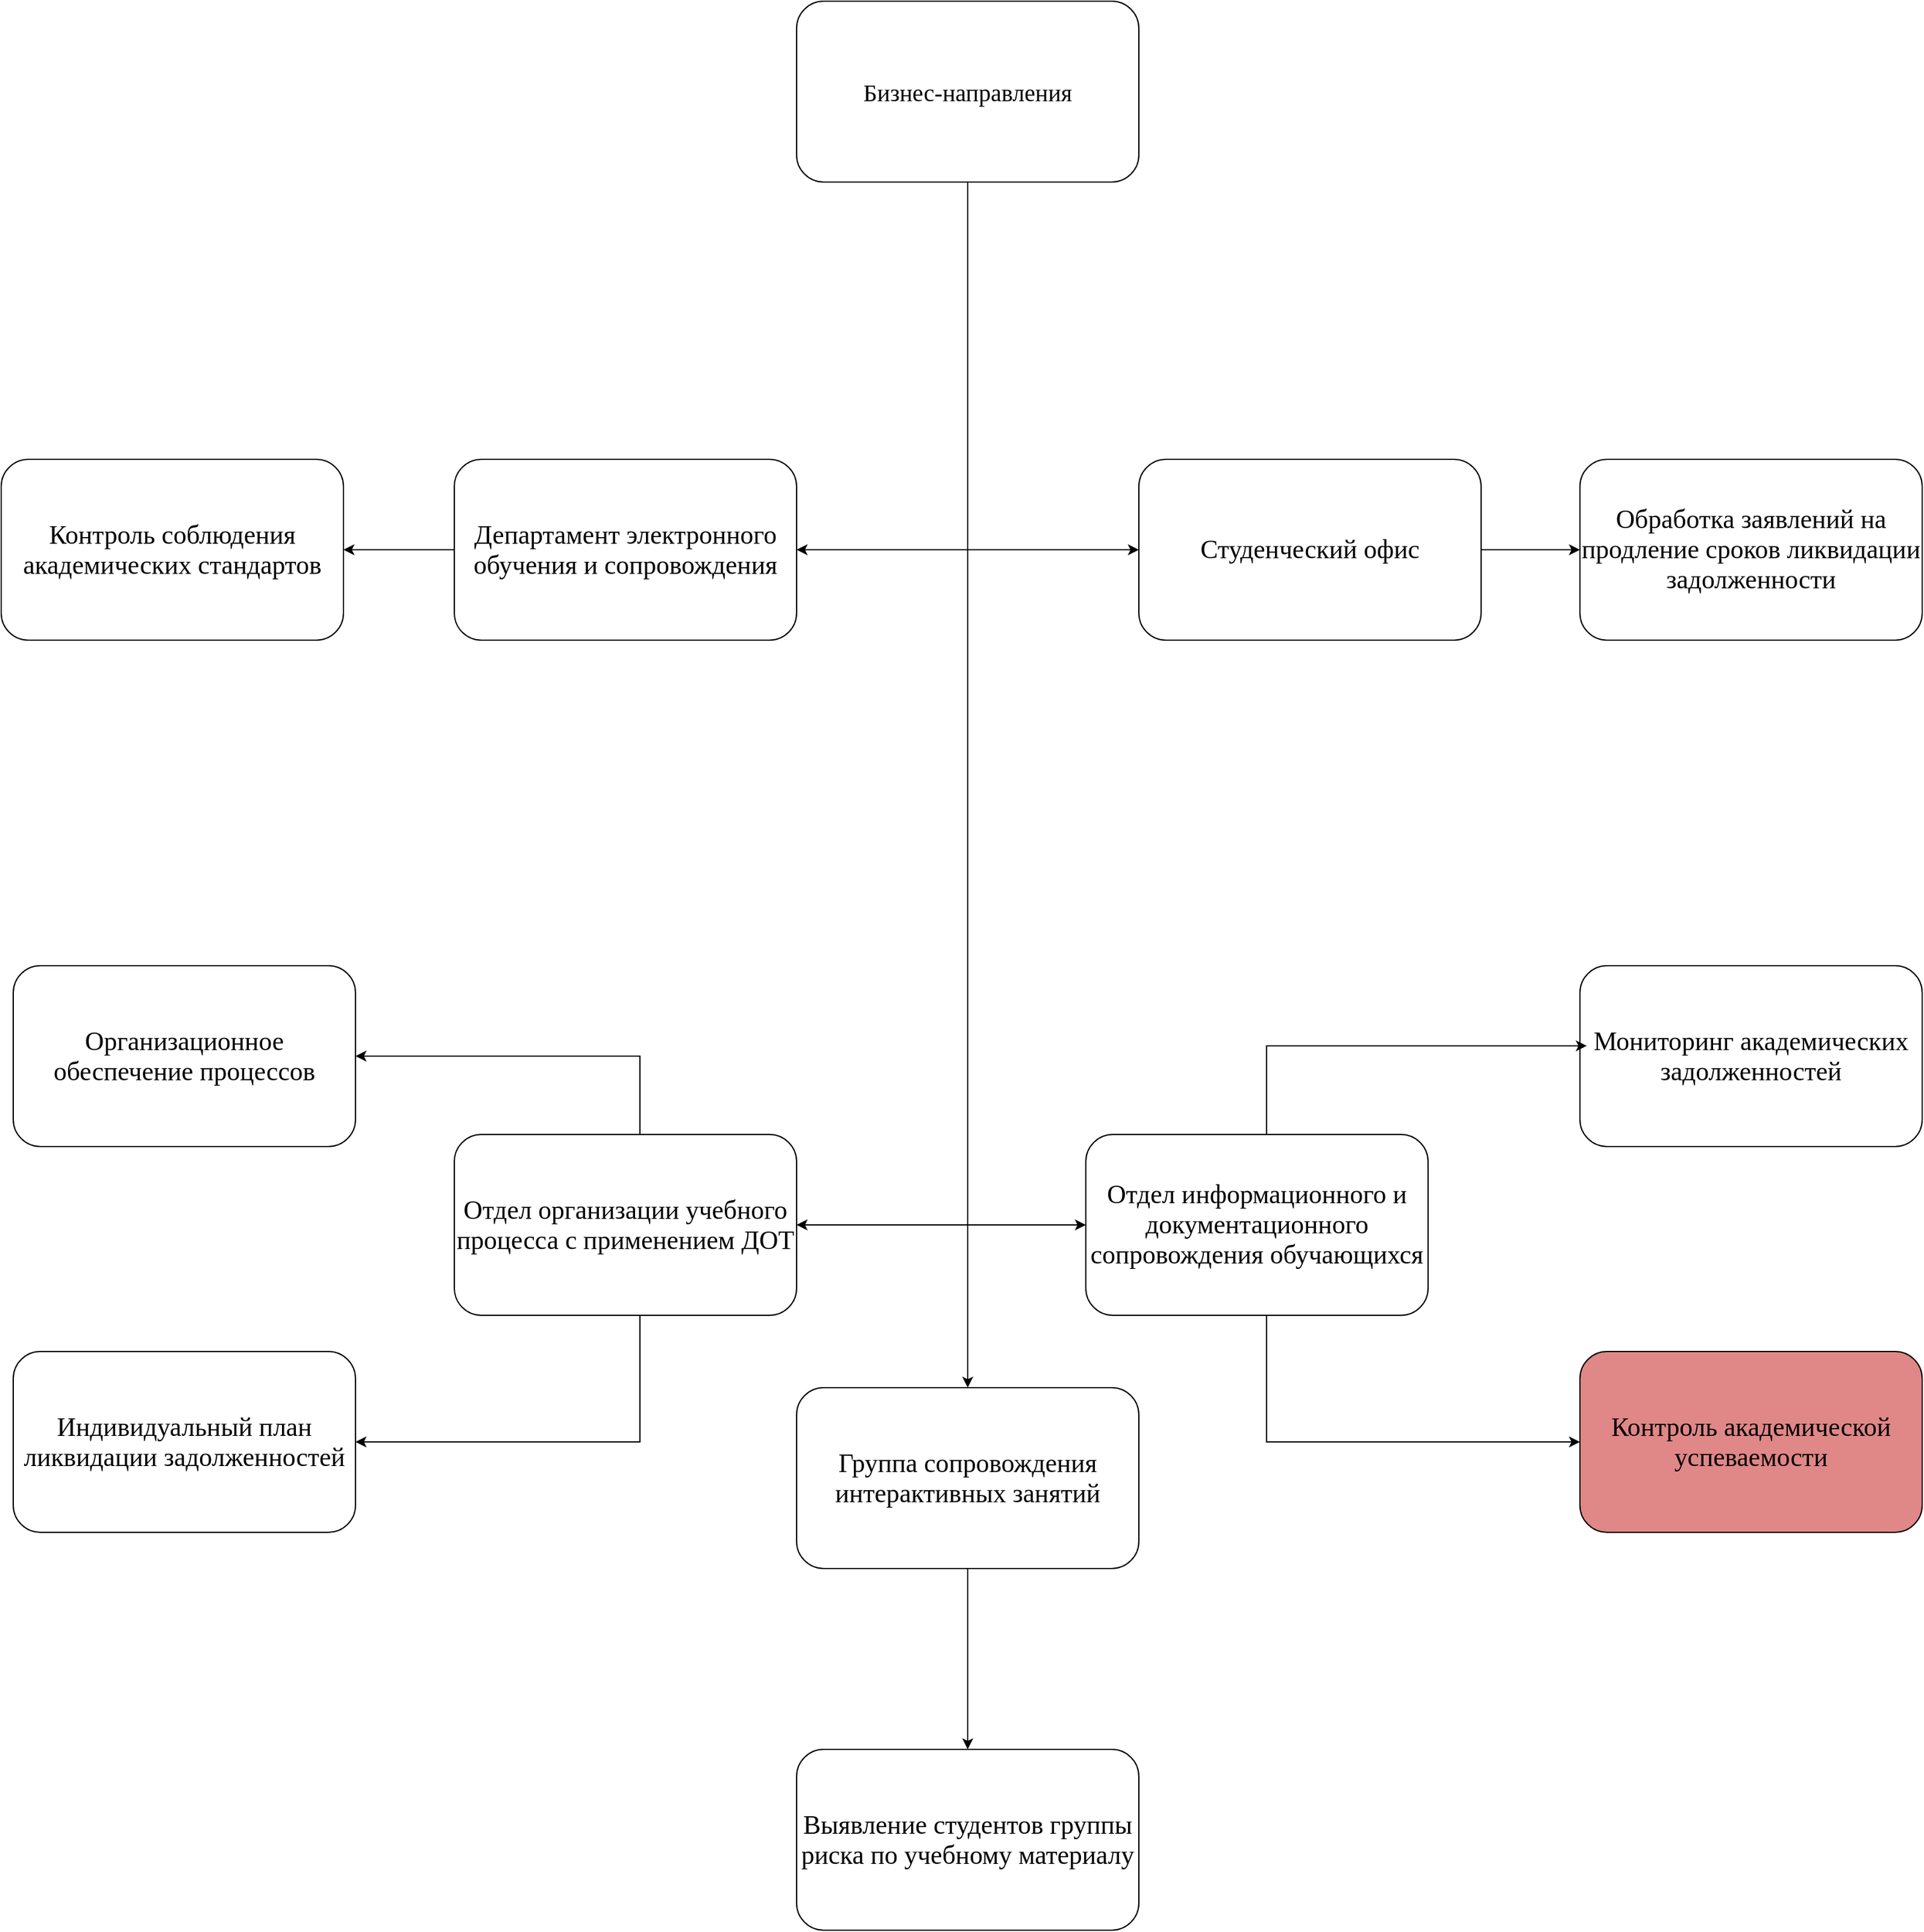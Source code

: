 <mxfile version="27.1.4">
  <diagram name="Страница — 1" id="mOt0P1j8qdvr94AqTxT4">
    <mxGraphModel dx="4490" dy="1588" grid="1" gridSize="10" guides="1" tooltips="1" connect="1" arrows="1" fold="1" page="1" pageScale="1" pageWidth="827" pageHeight="1169" math="0" shadow="0">
      <root>
        <mxCell id="0" />
        <mxCell id="1" parent="0" />
        <mxCell id="d8k96oOKlWlVaObeh7ed-11" style="edgeStyle=orthogonalEdgeStyle;rounded=0;orthogonalLoop=1;jettySize=auto;html=1;entryX=1;entryY=0.5;entryDx=0;entryDy=0;" parent="1" source="5Bsa57qsfdlH7Fz6no1h-1" target="5Bsa57qsfdlH7Fz6no1h-13" edge="1">
          <mxGeometry relative="1" as="geometry" />
        </mxCell>
        <mxCell id="d8k96oOKlWlVaObeh7ed-12" style="edgeStyle=orthogonalEdgeStyle;rounded=0;orthogonalLoop=1;jettySize=auto;html=1;entryX=0;entryY=0.5;entryDx=0;entryDy=0;" parent="1" source="5Bsa57qsfdlH7Fz6no1h-1" target="5Bsa57qsfdlH7Fz6no1h-14" edge="1">
          <mxGeometry relative="1" as="geometry" />
        </mxCell>
        <mxCell id="d8k96oOKlWlVaObeh7ed-13" style="edgeStyle=orthogonalEdgeStyle;rounded=0;orthogonalLoop=1;jettySize=auto;html=1;entryX=1;entryY=0.5;entryDx=0;entryDy=0;" parent="1" source="5Bsa57qsfdlH7Fz6no1h-1" target="d8k96oOKlWlVaObeh7ed-3" edge="1">
          <mxGeometry relative="1" as="geometry" />
        </mxCell>
        <mxCell id="NffoHvDZTpGliqTwmPOM-1" style="edgeStyle=orthogonalEdgeStyle;rounded=0;orthogonalLoop=1;jettySize=auto;html=1;entryX=0;entryY=0.5;entryDx=0;entryDy=0;" edge="1" parent="1" source="5Bsa57qsfdlH7Fz6no1h-1" target="5Bsa57qsfdlH7Fz6no1h-16">
          <mxGeometry relative="1" as="geometry" />
        </mxCell>
        <mxCell id="NffoHvDZTpGliqTwmPOM-5" style="edgeStyle=orthogonalEdgeStyle;rounded=0;orthogonalLoop=1;jettySize=auto;html=1;entryX=0.5;entryY=0;entryDx=0;entryDy=0;" edge="1" parent="1" source="5Bsa57qsfdlH7Fz6no1h-1" target="d8k96oOKlWlVaObeh7ed-2">
          <mxGeometry relative="1" as="geometry" />
        </mxCell>
        <mxCell id="5Bsa57qsfdlH7Fz6no1h-1" value="&lt;font&gt;Бизнес-направления&lt;/font&gt;" style="rounded=1;whiteSpace=wrap;html=1;fontSize=20;fontFamily=Times New Roman;" parent="1" vertex="1">
          <mxGeometry x="-270" y="170" width="284" height="150" as="geometry" />
        </mxCell>
        <mxCell id="d8k96oOKlWlVaObeh7ed-29" style="edgeStyle=orthogonalEdgeStyle;rounded=0;orthogonalLoop=1;jettySize=auto;html=1;entryX=1;entryY=0.5;entryDx=0;entryDy=0;" parent="1" source="5Bsa57qsfdlH7Fz6no1h-13" target="5Bsa57qsfdlH7Fz6no1h-46" edge="1">
          <mxGeometry relative="1" as="geometry" />
        </mxCell>
        <mxCell id="5Bsa57qsfdlH7Fz6no1h-13" value="&lt;div class=&quot;code-block&quot; data-entity-type=&quot;MessageEntityPre&quot; data-language=&quot;&quot; style=&quot;box-sizing: border-box; font-variant-numeric: normal; font-variant-east-asian: normal; font-variant-alternates: normal; font-variant-position: normal; font-variant-emoji: normal; font-kerning: auto; font-optical-sizing: auto; font-feature-settings: normal; font-variation-settings: normal; font-stretch: normal; line-height: 1.25; font-size-adjust: 0.5; margin-top: 0px; margin-bottom: 0px; overflow: hidden; --color-scrollbar: var(--color-scrollbar-code); --color-type: light-dark(#0053d4, #6db4ff); --color-keyword: light-dark(#388e22, #56a043); --color-class: light-dark(#3e6c20, #83ab69); --color-string: light-dark(#9a1111, #ffadad); --color-template: light-dark(#9a5334, #cd9076); --color-selector: light-dark(#9a5334, #cd9076); --color-function: light-dark(#a753b7, #c37bd1); --color-comment: light-dark(#616161, #9a9a9a); --color-section: light-dark(#9a1111, #ffadad); --color-variable: light-dark(#bd63c5, #b86bbf); --color-attribute: light-dark(#276b8f, #6ba6c5); --color-link: light-dark(#276b8f, #6ba6c5); --color-tag: light-dark(#000000, #ededed);&quot;&gt;&lt;div class=&quot;code-block&quot; data-entity-type=&quot;MessageEntityPre&quot; data-language=&quot;&quot; style=&quot;box-sizing: border-box; font-variant-numeric: normal; font-variant-east-asian: normal; font-variant-alternates: normal; font-variant-position: normal; font-variant-emoji: normal; font-kerning: auto; font-optical-sizing: auto; font-feature-settings: normal; font-variation-settings: normal; font-stretch: normal; line-height: 1.25; font-size-adjust: 0.5; margin-top: 0px; margin-bottom: 0px; overflow: hidden; --color-scrollbar: var(--color-scrollbar-code); --color-type: light-dark(#0053d4, #6db4ff); --color-keyword: light-dark(#388e22, #56a043); --color-class: light-dark(#3e6c20, #83ab69); --color-string: light-dark(#9a1111, #ffadad); --color-template: light-dark(#9a5334, #cd9076); --color-selector: light-dark(#9a5334, #cd9076); --color-function: light-dark(#a753b7, #c37bd1); --color-comment: light-dark(#616161, #9a9a9a); --color-section: light-dark(#9a1111, #ffadad); --color-variable: light-dark(#bd63c5, #b86bbf); --color-attribute: light-dark(#276b8f, #6ba6c5); --color-link: light-dark(#276b8f, #6ba6c5); --color-tag: light-dark(#000000, #ededed);&quot;&gt;Департамент электронного обучения и сопровождения&lt;/div&gt;&lt;/div&gt;" style="rounded=1;whiteSpace=wrap;html=1;align=center;fillColor=#FFFFFF;strokeColor=#000000;fontSize=20;fontFamily=Times New Roman;" parent="1" vertex="1">
          <mxGeometry x="-554" y="550" width="284" height="150" as="geometry" />
        </mxCell>
        <mxCell id="d8k96oOKlWlVaObeh7ed-28" style="edgeStyle=orthogonalEdgeStyle;rounded=0;orthogonalLoop=1;jettySize=auto;html=1;" parent="1" source="5Bsa57qsfdlH7Fz6no1h-14" target="5Bsa57qsfdlH7Fz6no1h-26" edge="1">
          <mxGeometry relative="1" as="geometry" />
        </mxCell>
        <mxCell id="5Bsa57qsfdlH7Fz6no1h-14" value="&lt;div class=&quot;code-block&quot; data-entity-type=&quot;MessageEntityPre&quot; data-language=&quot;&quot; style=&quot;box-sizing: border-box; font-variant-numeric: normal; font-variant-east-asian: normal; font-variant-alternates: normal; font-variant-position: normal; font-variant-emoji: normal; font-kerning: auto; font-optical-sizing: auto; font-feature-settings: normal; font-variation-settings: normal; font-stretch: normal; line-height: 1.25; font-size-adjust: 0.5; margin-top: 0px; margin-bottom: 0px; overflow: hidden; --color-scrollbar: var(--color-scrollbar-code); --color-type: light-dark(#0053d4, #6db4ff); --color-keyword: light-dark(#388e22, #56a043); --color-class: light-dark(#3e6c20, #83ab69); --color-string: light-dark(#9a1111, #ffadad); --color-template: light-dark(#9a5334, #cd9076); --color-selector: light-dark(#9a5334, #cd9076); --color-function: light-dark(#a753b7, #c37bd1); --color-comment: light-dark(#616161, #9a9a9a); --color-section: light-dark(#9a1111, #ffadad); --color-variable: light-dark(#bd63c5, #b86bbf); --color-attribute: light-dark(#276b8f, #6ba6c5); --color-link: light-dark(#276b8f, #6ba6c5); --color-tag: light-dark(#000000, #ededed);&quot;&gt;&lt;div class=&quot;code-block&quot; data-entity-type=&quot;MessageEntityPre&quot; data-language=&quot;&quot; style=&quot;box-sizing: border-box; font-variant-numeric: normal; font-variant-east-asian: normal; font-variant-alternates: normal; font-variant-position: normal; font-variant-emoji: normal; font-kerning: auto; font-optical-sizing: auto; font-feature-settings: normal; font-variation-settings: normal; font-stretch: normal; line-height: 1.25; font-size-adjust: 0.5; margin-top: 0px; margin-bottom: 0px; overflow: hidden; --color-scrollbar: var(--color-scrollbar-code); --color-type: light-dark(#0053d4, #6db4ff); --color-keyword: light-dark(#388e22, #56a043); --color-class: light-dark(#3e6c20, #83ab69); --color-string: light-dark(#9a1111, #ffadad); --color-template: light-dark(#9a5334, #cd9076); --color-selector: light-dark(#9a5334, #cd9076); --color-function: light-dark(#a753b7, #c37bd1); --color-comment: light-dark(#616161, #9a9a9a); --color-section: light-dark(#9a1111, #ffadad); --color-variable: light-dark(#bd63c5, #b86bbf); --color-attribute: light-dark(#276b8f, #6ba6c5); --color-link: light-dark(#276b8f, #6ba6c5); --color-tag: light-dark(#000000, #ededed);&quot;&gt;Студенческий офис&lt;/div&gt;&lt;/div&gt;" style="rounded=1;whiteSpace=wrap;html=1;align=center;fillColor=#FFFFFF;strokeColor=#000000;fontSize=20;fontFamily=Times New Roman;" parent="1" vertex="1">
          <mxGeometry x="14" y="550" width="284" height="150" as="geometry" />
        </mxCell>
        <mxCell id="NffoHvDZTpGliqTwmPOM-4" style="edgeStyle=orthogonalEdgeStyle;rounded=0;orthogonalLoop=1;jettySize=auto;html=1;entryX=0;entryY=0.5;entryDx=0;entryDy=0;" edge="1" parent="1" source="5Bsa57qsfdlH7Fz6no1h-16" target="5Bsa57qsfdlH7Fz6no1h-37">
          <mxGeometry relative="1" as="geometry">
            <Array as="points">
              <mxPoint x="120" y="1365" />
            </Array>
          </mxGeometry>
        </mxCell>
        <mxCell id="5Bsa57qsfdlH7Fz6no1h-16" value="&lt;div class=&quot;code-block&quot; data-entity-type=&quot;MessageEntityPre&quot; data-language=&quot;&quot; style=&quot;box-sizing: border-box; font-variant-numeric: normal; font-variant-east-asian: normal; font-variant-alternates: normal; font-variant-position: normal; font-variant-emoji: normal; font-kerning: auto; font-optical-sizing: auto; font-feature-settings: normal; font-variation-settings: normal; font-stretch: normal; line-height: 1.25; font-size-adjust: 0.5; margin-top: 0px; margin-bottom: 0px; overflow: hidden; --color-scrollbar: var(--color-scrollbar-code); --color-type: light-dark(#0053d4, #6db4ff); --color-keyword: light-dark(#388e22, #56a043); --color-class: light-dark(#3e6c20, #83ab69); --color-string: light-dark(#9a1111, #ffadad); --color-template: light-dark(#9a5334, #cd9076); --color-selector: light-dark(#9a5334, #cd9076); --color-function: light-dark(#a753b7, #c37bd1); --color-comment: light-dark(#616161, #9a9a9a); --color-section: light-dark(#9a1111, #ffadad); --color-variable: light-dark(#bd63c5, #b86bbf); --color-attribute: light-dark(#276b8f, #6ba6c5); --color-link: light-dark(#276b8f, #6ba6c5); --color-tag: light-dark(#000000, #ededed);&quot;&gt;&lt;font&gt;&lt;span style=&quot;text-wrap-mode: wrap;&quot;&gt;Отдел информационного и документационного сопровождения обучающихся&lt;/span&gt;&lt;/font&gt;&lt;/div&gt;" style="rounded=1;whiteSpace=wrap;html=1;align=center;fillColor=#FFFFFF;strokeColor=#000000;fontSize=20;fontFamily=Times New Roman;" parent="1" vertex="1">
          <mxGeometry x="-30" y="1110" width="284" height="150" as="geometry" />
        </mxCell>
        <mxCell id="5Bsa57qsfdlH7Fz6no1h-26" value="&lt;div class=&quot;code-block&quot; data-entity-type=&quot;MessageEntityPre&quot; data-language=&quot;&quot; style=&quot;box-sizing: border-box; font-variant-numeric: normal; font-variant-east-asian: normal; font-variant-alternates: normal; font-variant-position: normal; font-variant-emoji: normal; font-kerning: auto; font-optical-sizing: auto; font-feature-settings: normal; font-variation-settings: normal; font-stretch: normal; line-height: 1.25; font-size-adjust: 0.5; margin-top: 0px; margin-bottom: 0px; overflow: hidden; --color-scrollbar: var(--color-scrollbar-code); --color-type: light-dark(#0053d4, #6db4ff); --color-keyword: light-dark(#388e22, #56a043); --color-class: light-dark(#3e6c20, #83ab69); --color-string: light-dark(#9a1111, #ffadad); --color-template: light-dark(#9a5334, #cd9076); --color-selector: light-dark(#9a5334, #cd9076); --color-function: light-dark(#a753b7, #c37bd1); --color-comment: light-dark(#616161, #9a9a9a); --color-section: light-dark(#9a1111, #ffadad); --color-variable: light-dark(#bd63c5, #b86bbf); --color-attribute: light-dark(#276b8f, #6ba6c5); --color-link: light-dark(#276b8f, #6ba6c5); --color-tag: light-dark(#000000, #ededed);&quot;&gt;&lt;div class=&quot;code-block&quot; data-entity-type=&quot;MessageEntityPre&quot; data-language=&quot;&quot; style=&quot;box-sizing: border-box; font-variant-numeric: normal; font-variant-east-asian: normal; font-variant-alternates: normal; font-variant-position: normal; font-variant-emoji: normal; font-kerning: auto; font-optical-sizing: auto; font-feature-settings: normal; font-variation-settings: normal; font-stretch: normal; line-height: 1.25; font-size-adjust: 0.5; margin-top: 0px; margin-bottom: 0px; overflow: hidden; --color-scrollbar: var(--color-scrollbar-code); --color-type: light-dark(#0053d4, #6db4ff); --color-keyword: light-dark(#388e22, #56a043); --color-class: light-dark(#3e6c20, #83ab69); --color-string: light-dark(#9a1111, #ffadad); --color-template: light-dark(#9a5334, #cd9076); --color-selector: light-dark(#9a5334, #cd9076); --color-function: light-dark(#a753b7, #c37bd1); --color-comment: light-dark(#616161, #9a9a9a); --color-section: light-dark(#9a1111, #ffadad); --color-variable: light-dark(#bd63c5, #b86bbf); --color-attribute: light-dark(#276b8f, #6ba6c5); --color-link: light-dark(#276b8f, #6ba6c5); --color-tag: light-dark(#000000, #ededed);&quot;&gt;Обработка заявлений на продление сроков ликвидации задолженности&lt;/div&gt;&lt;/div&gt;" style="rounded=1;whiteSpace=wrap;html=1;align=center;fontSize=20;fontFamily=Times New Roman;" parent="1" vertex="1">
          <mxGeometry x="380" y="550" width="284" height="150" as="geometry" />
        </mxCell>
        <mxCell id="5Bsa57qsfdlH7Fz6no1h-35" value="&lt;div class=&quot;code-block&quot; data-entity-type=&quot;MessageEntityPre&quot; data-language=&quot;&quot; style=&quot;box-sizing: border-box; font-variant-numeric: normal; font-variant-east-asian: normal; font-variant-alternates: normal; font-variant-position: normal; font-variant-emoji: normal; font-kerning: auto; font-optical-sizing: auto; font-feature-settings: normal; font-variation-settings: normal; font-stretch: normal; line-height: 1.25; font-size-adjust: 0.5; margin-top: 0px; margin-bottom: 0px; overflow: hidden; --color-scrollbar: var(--color-scrollbar-code); text-wrap-mode: wrap; --color-type: light-dark(#0053d4, #6db4ff); --color-keyword: light-dark(#388e22, #56a043); --color-class: light-dark(#3e6c20, #83ab69); --color-string: light-dark(#9a1111, #ffadad); --color-template: light-dark(#9a5334, #cd9076); --color-selector: light-dark(#9a5334, #cd9076); --color-function: light-dark(#a753b7, #c37bd1); --color-comment: light-dark(#616161, #9a9a9a); --color-section: light-dark(#9a1111, #ffadad); --color-variable: light-dark(#bd63c5, #b86bbf); --color-attribute: light-dark(#276b8f, #6ba6c5); --color-link: light-dark(#276b8f, #6ba6c5); --color-tag: light-dark(#000000, #ededed);&quot;&gt;&lt;div class=&quot;code-block&quot; data-entity-type=&quot;MessageEntityPre&quot; data-language=&quot;&quot; style=&quot;box-sizing: border-box; font-variant-numeric: normal; font-variant-east-asian: normal; font-variant-alternates: normal; font-variant-position: normal; font-variant-emoji: normal; font-kerning: auto; font-optical-sizing: auto; font-feature-settings: normal; font-variation-settings: normal; font-stretch: normal; line-height: 1.25; font-size-adjust: 0.5; margin-top: 0px; margin-bottom: 0px; overflow: hidden; --color-scrollbar: var(--color-scrollbar-code); text-wrap-mode: wrap; --color-type: light-dark(#0053d4, #6db4ff); --color-keyword: light-dark(#388e22, #56a043); --color-class: light-dark(#3e6c20, #83ab69); --color-string: light-dark(#9a1111, #ffadad); --color-template: light-dark(#9a5334, #cd9076); --color-selector: light-dark(#9a5334, #cd9076); --color-function: light-dark(#a753b7, #c37bd1); --color-comment: light-dark(#616161, #9a9a9a); --color-section: light-dark(#9a1111, #ffadad); --color-variable: light-dark(#bd63c5, #b86bbf); --color-attribute: light-dark(#276b8f, #6ba6c5); --color-link: light-dark(#276b8f, #6ba6c5); --color-tag: light-dark(#000000, #ededed);&quot;&gt;&lt;span style=&quot;text-align: start; background-color: rgb(255, 255, 255);&quot;&gt;Мониторинг академических задолженностей&lt;/span&gt;&lt;/div&gt;&lt;/div&gt;" style="rounded=1;whiteSpace=wrap;html=1;align=center;fontSize=20;fontFamily=Times New Roman;" parent="1" vertex="1">
          <mxGeometry x="380" y="970" width="284" height="150" as="geometry" />
        </mxCell>
        <mxCell id="5Bsa57qsfdlH7Fz6no1h-37" value="&lt;div class=&quot;code-block&quot; data-entity-type=&quot;MessageEntityPre&quot; data-language=&quot;&quot; style=&quot;box-sizing: border-box; font-variant-numeric: normal; font-variant-east-asian: normal; font-variant-alternates: normal; font-variant-position: normal; font-variant-emoji: normal; font-kerning: auto; font-optical-sizing: auto; font-feature-settings: normal; font-variation-settings: normal; font-stretch: normal; line-height: 1.25; font-size-adjust: 0.5; margin-top: 0px; margin-bottom: 0px; overflow: hidden; --color-scrollbar: var(--color-scrollbar-code); --color-type: light-dark(#0053d4, #6db4ff); --color-keyword: light-dark(#388e22, #56a043); --color-class: light-dark(#3e6c20, #83ab69); --color-string: light-dark(#9a1111, #ffadad); --color-template: light-dark(#9a5334, #cd9076); --color-selector: light-dark(#9a5334, #cd9076); --color-function: light-dark(#a753b7, #c37bd1); --color-comment: light-dark(#616161, #9a9a9a); --color-section: light-dark(#9a1111, #ffadad); --color-variable: light-dark(#bd63c5, #b86bbf); --color-attribute: light-dark(#276b8f, #6ba6c5); --color-link: light-dark(#276b8f, #6ba6c5); --color-tag: light-dark(#000000, #ededed);&quot;&gt;&lt;div class=&quot;code-block&quot; data-entity-type=&quot;MessageEntityPre&quot; data-language=&quot;&quot; style=&quot;box-sizing: border-box; font-variant-numeric: normal; font-variant-east-asian: normal; font-variant-alternates: normal; font-variant-position: normal; font-variant-emoji: normal; font-kerning: auto; font-optical-sizing: auto; font-feature-settings: normal; font-variation-settings: normal; font-stretch: normal; line-height: 1.25; font-size-adjust: 0.5; margin-top: 0px; margin-bottom: 0px; overflow: hidden; --color-scrollbar: var(--color-scrollbar-code); --color-type: light-dark(#0053d4, #6db4ff); --color-keyword: light-dark(#388e22, #56a043); --color-class: light-dark(#3e6c20, #83ab69); --color-string: light-dark(#9a1111, #ffadad); --color-template: light-dark(#9a5334, #cd9076); --color-selector: light-dark(#9a5334, #cd9076); --color-function: light-dark(#a753b7, #c37bd1); --color-comment: light-dark(#616161, #9a9a9a); --color-section: light-dark(#9a1111, #ffadad); --color-variable: light-dark(#bd63c5, #b86bbf); --color-attribute: light-dark(#276b8f, #6ba6c5); --color-link: light-dark(#276b8f, #6ba6c5); --color-tag: light-dark(#000000, #ededed);&quot;&gt;&lt;div class=&quot;code-block&quot; data-entity-type=&quot;MessageEntityPre&quot; data-language=&quot;&quot; style=&quot;box-sizing: border-box; font-variant-numeric: normal; font-variant-east-asian: normal; font-variant-alternates: normal; font-variant-position: normal; font-variant-emoji: normal; font-kerning: auto; font-optical-sizing: auto; font-feature-settings: normal; font-variation-settings: normal; font-stretch: normal; line-height: 1.25; font-size-adjust: 0.5; margin-top: 0px; margin-bottom: 0px; overflow: hidden; --color-scrollbar: var(--color-scrollbar-code); --color-type: light-dark(#0053d4, #6db4ff); --color-keyword: light-dark(#388e22, #56a043); --color-class: light-dark(#3e6c20, #83ab69); --color-string: light-dark(#9a1111, #ffadad); --color-template: light-dark(#9a5334, #cd9076); --color-selector: light-dark(#9a5334, #cd9076); --color-function: light-dark(#a753b7, #c37bd1); --color-comment: light-dark(#616161, #9a9a9a); --color-section: light-dark(#9a1111, #ffadad); --color-variable: light-dark(#bd63c5, #b86bbf); --color-attribute: light-dark(#276b8f, #6ba6c5); --color-link: light-dark(#276b8f, #6ba6c5); --color-tag: light-dark(#000000, #ededed);&quot;&gt;&lt;font&gt;&lt;span style=&quot;text-wrap-mode: wrap;&quot;&gt;Контроль академической успеваемости&lt;/span&gt;&lt;/font&gt;&lt;/div&gt;&lt;/div&gt;&lt;/div&gt;" style="rounded=1;whiteSpace=wrap;html=1;align=center;fillColor=light-dark(#E08787,var(--ge-dark-color, #121212));fontSize=20;fontFamily=Times New Roman;" parent="1" vertex="1">
          <mxGeometry x="380" y="1290" width="284" height="150" as="geometry" />
        </mxCell>
        <mxCell id="5Bsa57qsfdlH7Fz6no1h-46" value="&lt;div class=&quot;code-block&quot; data-entity-type=&quot;MessageEntityPre&quot; data-language=&quot;&quot; style=&quot;box-sizing: border-box; font-variant-numeric: normal; font-variant-east-asian: normal; font-variant-alternates: normal; font-variant-position: normal; font-variant-emoji: normal; font-kerning: auto; font-optical-sizing: auto; font-feature-settings: normal; font-variation-settings: normal; font-stretch: normal; line-height: 1.25; font-size-adjust: 0.5; margin-top: 0px; margin-bottom: 0px; overflow: hidden; --color-scrollbar: var(--color-scrollbar-code); text-wrap-mode: wrap; --color-type: light-dark(#0053d4, #6db4ff); --color-keyword: light-dark(#388e22, #56a043); --color-class: light-dark(#3e6c20, #83ab69); --color-string: light-dark(#9a1111, #ffadad); --color-template: light-dark(#9a5334, #cd9076); --color-selector: light-dark(#9a5334, #cd9076); --color-function: light-dark(#a753b7, #c37bd1); --color-comment: light-dark(#616161, #9a9a9a); --color-section: light-dark(#9a1111, #ffadad); --color-variable: light-dark(#bd63c5, #b86bbf); --color-attribute: light-dark(#276b8f, #6ba6c5); --color-link: light-dark(#276b8f, #6ba6c5); --color-tag: light-dark(#000000, #ededed);&quot;&gt;&lt;div class=&quot;code-block&quot; data-entity-type=&quot;MessageEntityPre&quot; data-language=&quot;&quot; style=&quot;box-sizing: border-box; font-variant-numeric: normal; font-variant-east-asian: normal; font-variant-alternates: normal; font-variant-position: normal; font-variant-emoji: normal; font-kerning: auto; font-optical-sizing: auto; font-feature-settings: normal; font-variation-settings: normal; font-stretch: normal; line-height: 1.25; font-size-adjust: 0.5; margin-top: 0px; margin-bottom: 0px; overflow: hidden; --color-scrollbar: var(--color-scrollbar-code); text-wrap-mode: wrap; --color-type: light-dark(#0053d4, #6db4ff); --color-keyword: light-dark(#388e22, #56a043); --color-class: light-dark(#3e6c20, #83ab69); --color-string: light-dark(#9a1111, #ffadad); --color-template: light-dark(#9a5334, #cd9076); --color-selector: light-dark(#9a5334, #cd9076); --color-function: light-dark(#a753b7, #c37bd1); --color-comment: light-dark(#616161, #9a9a9a); --color-section: light-dark(#9a1111, #ffadad); --color-variable: light-dark(#bd63c5, #b86bbf); --color-attribute: light-dark(#276b8f, #6ba6c5); --color-link: light-dark(#276b8f, #6ba6c5); --color-tag: light-dark(#000000, #ededed);&quot;&gt;&lt;div class=&quot;code-block&quot; data-entity-type=&quot;MessageEntityPre&quot; data-language=&quot;&quot; style=&quot;box-sizing: border-box; font-variant-numeric: normal; font-variant-east-asian: normal; font-variant-alternates: normal; font-variant-position: normal; font-variant-emoji: normal; font-kerning: auto; font-optical-sizing: auto; font-feature-settings: normal; font-variation-settings: normal; font-stretch: normal; line-height: 1.25; font-size-adjust: 0.5; margin-top: 0px; margin-bottom: 0px; overflow: hidden; --color-scrollbar: var(--color-scrollbar-code); text-wrap-mode: wrap; --color-type: light-dark(#0053d4, #6db4ff); --color-keyword: light-dark(#388e22, #56a043); --color-class: light-dark(#3e6c20, #83ab69); --color-string: light-dark(#9a1111, #ffadad); --color-template: light-dark(#9a5334, #cd9076); --color-selector: light-dark(#9a5334, #cd9076); --color-function: light-dark(#a753b7, #c37bd1); --color-comment: light-dark(#616161, #9a9a9a); --color-section: light-dark(#9a1111, #ffadad); --color-variable: light-dark(#bd63c5, #b86bbf); --color-attribute: light-dark(#276b8f, #6ba6c5); --color-link: light-dark(#276b8f, #6ba6c5); --color-tag: light-dark(#000000, #ededed);&quot;&gt;&lt;div class=&quot;code-block&quot; data-entity-type=&quot;MessageEntityPre&quot; data-language=&quot;&quot; style=&quot;box-sizing: border-box; font-variant-numeric: normal; font-variant-east-asian: normal; font-variant-alternates: normal; font-variant-position: normal; font-variant-emoji: normal; font-kerning: auto; font-optical-sizing: auto; font-feature-settings: normal; font-variation-settings: normal; font-stretch: normal; line-height: 1.25; font-size-adjust: 0.5; margin-top: 0px; margin-bottom: 0px; overflow: hidden; --color-scrollbar: var(--color-scrollbar-code); text-wrap-mode: wrap; --color-type: light-dark(#0053d4, #6db4ff); --color-keyword: light-dark(#388e22, #56a043); --color-class: light-dark(#3e6c20, #83ab69); --color-string: light-dark(#9a1111, #ffadad); --color-template: light-dark(#9a5334, #cd9076); --color-selector: light-dark(#9a5334, #cd9076); --color-function: light-dark(#a753b7, #c37bd1); --color-comment: light-dark(#616161, #9a9a9a); --color-section: light-dark(#9a1111, #ffadad); --color-variable: light-dark(#bd63c5, #b86bbf); --color-attribute: light-dark(#276b8f, #6ba6c5); --color-link: light-dark(#276b8f, #6ba6c5); --color-tag: light-dark(#000000, #ededed);&quot;&gt;&lt;div class=&quot;code-block&quot; data-entity-type=&quot;MessageEntityPre&quot; data-language=&quot;&quot; style=&quot;box-sizing: border-box; font-variant-numeric: normal; font-variant-east-asian: normal; font-variant-alternates: normal; font-variant-position: normal; font-variant-emoji: normal; font-kerning: auto; font-optical-sizing: auto; font-feature-settings: normal; font-variation-settings: normal; font-stretch: normal; line-height: 1.25; font-size-adjust: 0.5; margin-top: 0px; margin-bottom: 0px; overflow: hidden; --color-scrollbar: var(--color-scrollbar-code); text-wrap-mode: wrap; --color-type: light-dark(#0053d4, #6db4ff); --color-keyword: light-dark(#388e22, #56a043); --color-class: light-dark(#3e6c20, #83ab69); --color-string: light-dark(#9a1111, #ffadad); --color-template: light-dark(#9a5334, #cd9076); --color-selector: light-dark(#9a5334, #cd9076); --color-function: light-dark(#a753b7, #c37bd1); --color-comment: light-dark(#616161, #9a9a9a); --color-section: light-dark(#9a1111, #ffadad); --color-variable: light-dark(#bd63c5, #b86bbf); --color-attribute: light-dark(#276b8f, #6ba6c5); --color-link: light-dark(#276b8f, #6ba6c5); --color-tag: light-dark(#000000, #ededed);&quot;&gt;&lt;span style=&quot;text-align: start; background-color: rgb(255, 255, 255);&quot;&gt;&lt;font&gt;Контроль соблюдения академических стандартов&lt;/font&gt;&lt;/span&gt;&lt;/div&gt;&lt;/div&gt;&lt;/div&gt;&lt;/div&gt;&lt;/div&gt;" style="rounded=1;whiteSpace=wrap;html=1;align=center;fontSize=20;fontFamily=Times New Roman;" parent="1" vertex="1">
          <mxGeometry x="-930" y="550" width="284" height="150" as="geometry" />
        </mxCell>
        <mxCell id="NffoHvDZTpGliqTwmPOM-6" style="edgeStyle=orthogonalEdgeStyle;rounded=0;orthogonalLoop=1;jettySize=auto;html=1;entryX=0.5;entryY=0;entryDx=0;entryDy=0;" edge="1" parent="1" source="d8k96oOKlWlVaObeh7ed-2" target="d8k96oOKlWlVaObeh7ed-18">
          <mxGeometry relative="1" as="geometry" />
        </mxCell>
        <mxCell id="d8k96oOKlWlVaObeh7ed-2" value="&lt;div class=&quot;code-block&quot; data-entity-type=&quot;MessageEntityPre&quot; data-language=&quot;&quot; style=&quot;box-sizing: border-box; font-variant-numeric: normal; font-variant-east-asian: normal; font-variant-alternates: normal; font-variant-position: normal; font-variant-emoji: normal; font-kerning: auto; font-optical-sizing: auto; font-feature-settings: normal; font-variation-settings: normal; font-stretch: normal; line-height: 1.25; font-size-adjust: 0.5; margin-top: 0px; margin-bottom: 0px; overflow: hidden; --color-scrollbar: var(--color-scrollbar-code); --color-type: light-dark(#0053d4, #6db4ff); --color-keyword: light-dark(#388e22, #56a043); --color-class: light-dark(#3e6c20, #83ab69); --color-string: light-dark(#9a1111, #ffadad); --color-template: light-dark(#9a5334, #cd9076); --color-selector: light-dark(#9a5334, #cd9076); --color-function: light-dark(#a753b7, #c37bd1); --color-comment: light-dark(#616161, #9a9a9a); --color-section: light-dark(#9a1111, #ffadad); --color-variable: light-dark(#bd63c5, #b86bbf); --color-attribute: light-dark(#276b8f, #6ba6c5); --color-link: light-dark(#276b8f, #6ba6c5); --color-tag: light-dark(#000000, #ededed);&quot;&gt;Группа сопровождения интерактивных занятий&lt;/div&gt;" style="rounded=1;whiteSpace=wrap;html=1;align=center;fillColor=#FFFFFF;strokeColor=#000000;fontSize=20;fontFamily=Times New Roman;" parent="1" vertex="1">
          <mxGeometry x="-270" y="1320" width="284" height="150" as="geometry" />
        </mxCell>
        <mxCell id="d8k96oOKlWlVaObeh7ed-23" style="edgeStyle=orthogonalEdgeStyle;rounded=0;orthogonalLoop=1;jettySize=auto;html=1;entryX=1;entryY=0.5;entryDx=0;entryDy=0;" parent="1" source="d8k96oOKlWlVaObeh7ed-3" target="d8k96oOKlWlVaObeh7ed-22" edge="1">
          <mxGeometry relative="1" as="geometry">
            <Array as="points">
              <mxPoint x="-400" y="1045" />
            </Array>
          </mxGeometry>
        </mxCell>
        <mxCell id="d8k96oOKlWlVaObeh7ed-25" style="edgeStyle=orthogonalEdgeStyle;rounded=0;orthogonalLoop=1;jettySize=auto;html=1;entryX=1;entryY=0.5;entryDx=0;entryDy=0;" parent="1" source="d8k96oOKlWlVaObeh7ed-3" target="d8k96oOKlWlVaObeh7ed-24" edge="1">
          <mxGeometry relative="1" as="geometry">
            <Array as="points">
              <mxPoint x="-400" y="1365" />
            </Array>
          </mxGeometry>
        </mxCell>
        <mxCell id="d8k96oOKlWlVaObeh7ed-3" value="&lt;div class=&quot;code-block&quot; data-entity-type=&quot;MessageEntityPre&quot; data-language=&quot;&quot; style=&quot;box-sizing: border-box; font-variant-numeric: normal; font-variant-east-asian: normal; font-variant-alternates: normal; font-variant-position: normal; font-variant-emoji: normal; font-kerning: auto; font-optical-sizing: auto; font-feature-settings: normal; font-variation-settings: normal; font-stretch: normal; line-height: 1.25; font-size-adjust: 0.5; margin-top: 0px; margin-bottom: 0px; overflow: hidden; --color-scrollbar: var(--color-scrollbar-code); --color-type: light-dark(#0053d4, #6db4ff); --color-keyword: light-dark(#388e22, #56a043); --color-class: light-dark(#3e6c20, #83ab69); --color-string: light-dark(#9a1111, #ffadad); --color-template: light-dark(#9a5334, #cd9076); --color-selector: light-dark(#9a5334, #cd9076); --color-function: light-dark(#a753b7, #c37bd1); --color-comment: light-dark(#616161, #9a9a9a); --color-section: light-dark(#9a1111, #ffadad); --color-variable: light-dark(#bd63c5, #b86bbf); --color-attribute: light-dark(#276b8f, #6ba6c5); --color-link: light-dark(#276b8f, #6ba6c5); --color-tag: light-dark(#000000, #ededed);&quot;&gt;Отдел организации учебного процесса с применением ДОТ&lt;/div&gt;" style="rounded=1;whiteSpace=wrap;html=1;align=center;fillColor=#FFFFFF;strokeColor=#000000;fontSize=20;fontFamily=Times New Roman;" parent="1" vertex="1">
          <mxGeometry x="-554" y="1110" width="284" height="150" as="geometry" />
        </mxCell>
        <mxCell id="d8k96oOKlWlVaObeh7ed-18" value="&lt;div class=&quot;code-block&quot; data-entity-type=&quot;MessageEntityPre&quot; data-language=&quot;&quot; style=&quot;box-sizing: border-box; font-variant-numeric: normal; font-variant-east-asian: normal; font-variant-alternates: normal; font-variant-position: normal; font-variant-emoji: normal; font-kerning: auto; font-optical-sizing: auto; font-feature-settings: normal; font-variation-settings: normal; font-stretch: normal; line-height: 1.25; font-size-adjust: 0.5; margin-top: 0px; margin-bottom: 0px; overflow: hidden; --color-scrollbar: var(--color-scrollbar-code); --color-type: light-dark(#0053d4, #6db4ff); --color-keyword: light-dark(#388e22, #56a043); --color-class: light-dark(#3e6c20, #83ab69); --color-string: light-dark(#9a1111, #ffadad); --color-template: light-dark(#9a5334, #cd9076); --color-selector: light-dark(#9a5334, #cd9076); --color-function: light-dark(#a753b7, #c37bd1); --color-comment: light-dark(#616161, #9a9a9a); --color-section: light-dark(#9a1111, #ffadad); --color-variable: light-dark(#bd63c5, #b86bbf); --color-attribute: light-dark(#276b8f, #6ba6c5); --color-link: light-dark(#276b8f, #6ba6c5); --color-tag: light-dark(#000000, #ededed);&quot;&gt;Выявление студентов группы риска по учебному материалу&lt;/div&gt;" style="rounded=1;whiteSpace=wrap;html=1;align=center;fillColor=#FFFFFF;strokeColor=#000000;fontSize=20;fontFamily=Times New Roman;" parent="1" vertex="1">
          <mxGeometry x="-270" y="1620" width="284" height="150" as="geometry" />
        </mxCell>
        <mxCell id="d8k96oOKlWlVaObeh7ed-22" value="&lt;div class=&quot;code-block&quot; data-entity-type=&quot;MessageEntityPre&quot; data-language=&quot;&quot; style=&quot;box-sizing: border-box; font-variant-numeric: normal; font-variant-east-asian: normal; font-variant-alternates: normal; font-variant-position: normal; font-variant-emoji: normal; font-kerning: auto; font-optical-sizing: auto; font-feature-settings: normal; font-variation-settings: normal; font-stretch: normal; line-height: 1.25; font-size-adjust: 0.5; margin-top: 0px; margin-bottom: 0px; overflow: hidden; --color-scrollbar: var(--color-scrollbar-code); --color-type: light-dark(#0053d4, #6db4ff); --color-keyword: light-dark(#388e22, #56a043); --color-class: light-dark(#3e6c20, #83ab69); --color-string: light-dark(#9a1111, #ffadad); --color-template: light-dark(#9a5334, #cd9076); --color-selector: light-dark(#9a5334, #cd9076); --color-function: light-dark(#a753b7, #c37bd1); --color-comment: light-dark(#616161, #9a9a9a); --color-section: light-dark(#9a1111, #ffadad); --color-variable: light-dark(#bd63c5, #b86bbf); --color-attribute: light-dark(#276b8f, #6ba6c5); --color-link: light-dark(#276b8f, #6ba6c5); --color-tag: light-dark(#000000, #ededed);&quot;&gt;&lt;span style=&quot;text-align: start; background-color: rgb(255, 255, 255);&quot;&gt;Организационное обеспечение процессов&lt;/span&gt;&lt;/div&gt;" style="rounded=1;whiteSpace=wrap;html=1;align=center;fillColor=#FFFFFF;strokeColor=#000000;fontSize=20;fontFamily=Times New Roman;" parent="1" vertex="1">
          <mxGeometry x="-920" y="970" width="284" height="150" as="geometry" />
        </mxCell>
        <mxCell id="d8k96oOKlWlVaObeh7ed-24" value="&lt;div class=&quot;code-block&quot; data-entity-type=&quot;MessageEntityPre&quot; data-language=&quot;&quot; style=&quot;box-sizing: border-box; font-variant-numeric: normal; font-variant-east-asian: normal; font-variant-alternates: normal; font-variant-position: normal; font-variant-emoji: normal; font-kerning: auto; font-optical-sizing: auto; font-feature-settings: normal; font-variation-settings: normal; font-stretch: normal; line-height: 1.25; font-size-adjust: 0.5; margin-top: 0px; margin-bottom: 0px; overflow: hidden; --color-scrollbar: var(--color-scrollbar-code); --color-type: light-dark(#0053d4, #6db4ff); --color-keyword: light-dark(#388e22, #56a043); --color-class: light-dark(#3e6c20, #83ab69); --color-string: light-dark(#9a1111, #ffadad); --color-template: light-dark(#9a5334, #cd9076); --color-selector: light-dark(#9a5334, #cd9076); --color-function: light-dark(#a753b7, #c37bd1); --color-comment: light-dark(#616161, #9a9a9a); --color-section: light-dark(#9a1111, #ffadad); --color-variable: light-dark(#bd63c5, #b86bbf); --color-attribute: light-dark(#276b8f, #6ba6c5); --color-link: light-dark(#276b8f, #6ba6c5); --color-tag: light-dark(#000000, #ededed);&quot;&gt;Индивидуальный план ликвидации задолженностей&lt;/div&gt;" style="rounded=1;whiteSpace=wrap;html=1;align=center;fillColor=#FFFFFF;strokeColor=#000000;fontSize=20;fontFamily=Times New Roman;" parent="1" vertex="1">
          <mxGeometry x="-920" y="1290" width="284" height="150" as="geometry" />
        </mxCell>
        <mxCell id="NffoHvDZTpGliqTwmPOM-2" style="edgeStyle=orthogonalEdgeStyle;rounded=0;orthogonalLoop=1;jettySize=auto;html=1;entryX=0.02;entryY=0.443;entryDx=0;entryDy=0;entryPerimeter=0;" edge="1" parent="1" source="5Bsa57qsfdlH7Fz6no1h-16" target="5Bsa57qsfdlH7Fz6no1h-35">
          <mxGeometry relative="1" as="geometry">
            <Array as="points">
              <mxPoint x="120" y="1036" />
            </Array>
          </mxGeometry>
        </mxCell>
      </root>
    </mxGraphModel>
  </diagram>
</mxfile>
